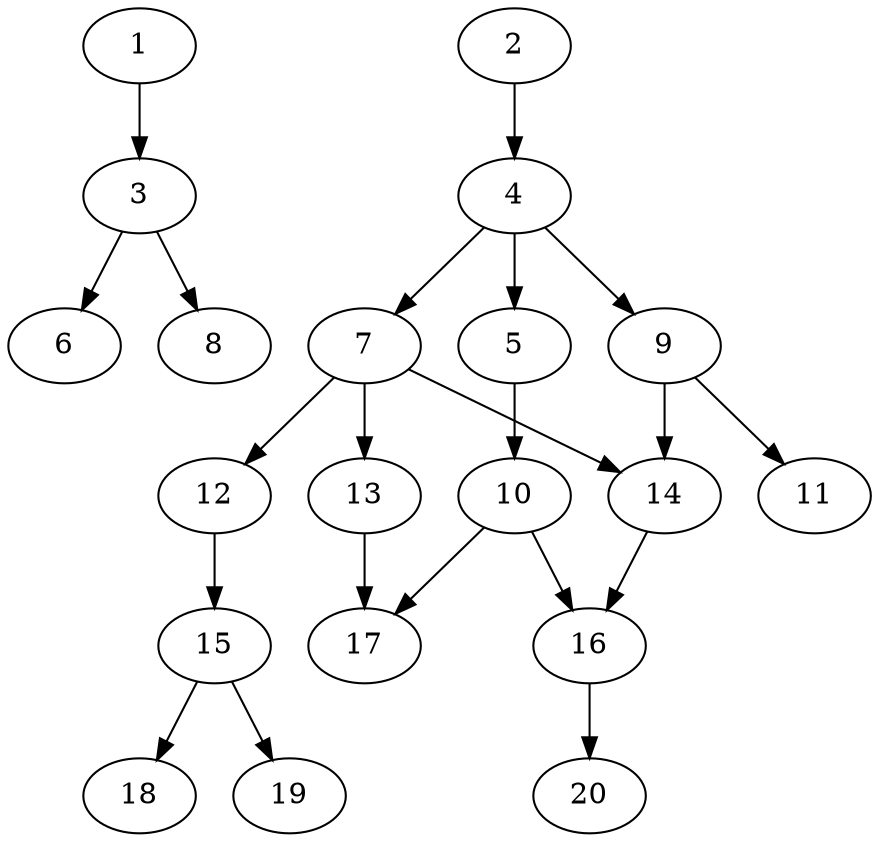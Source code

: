 // DAG automatically generated by daggen at Sat Jul 27 15:37:47 2019
// ./daggen --dot -n 20 --ccr 0.4 --fat 0.5 --regular 0.5 --density 0.4 --mindata 5242880 --maxdata 52428800 
digraph G {
  1 [size="75840000", alpha="0.12", expect_size="30336000"] 
  1 -> 3 [size ="30336000"]
  2 [size="105835520", alpha="0.05", expect_size="42334208"] 
  2 -> 4 [size ="42334208"]
  3 [size="41018880", alpha="0.03", expect_size="16407552"] 
  3 -> 6 [size ="16407552"]
  3 -> 8 [size ="16407552"]
  4 [size="19960320", alpha="0.10", expect_size="7984128"] 
  4 -> 5 [size ="7984128"]
  4 -> 7 [size ="7984128"]
  4 -> 9 [size ="7984128"]
  5 [size="37806080", alpha="0.18", expect_size="15122432"] 
  5 -> 10 [size ="15122432"]
  6 [size="83335680", alpha="0.05", expect_size="33334272"] 
  7 [size="122088960", alpha="0.19", expect_size="48835584"] 
  7 -> 12 [size ="48835584"]
  7 -> 13 [size ="48835584"]
  7 -> 14 [size ="48835584"]
  8 [size="99077120", alpha="0.07", expect_size="39630848"] 
  9 [size="125163520", alpha="0.07", expect_size="50065408"] 
  9 -> 11 [size ="50065408"]
  9 -> 14 [size ="50065408"]
  10 [size="96133120", alpha="0.16", expect_size="38453248"] 
  10 -> 16 [size ="38453248"]
  10 -> 17 [size ="38453248"]
  11 [size="29675520", alpha="0.00", expect_size="11870208"] 
  12 [size="101355520", alpha="0.20", expect_size="40542208"] 
  12 -> 15 [size ="40542208"]
  13 [size="128135680", alpha="0.08", expect_size="51254272"] 
  13 -> 17 [size ="51254272"]
  14 [size="27568640", alpha="0.18", expect_size="11027456"] 
  14 -> 16 [size ="11027456"]
  15 [size="84848640", alpha="0.00", expect_size="33939456"] 
  15 -> 18 [size ="33939456"]
  15 -> 19 [size ="33939456"]
  16 [size="72983040", alpha="0.09", expect_size="29193216"] 
  16 -> 20 [size ="29193216"]
  17 [size="105205760", alpha="0.06", expect_size="42082304"] 
  18 [size="98311680", alpha="0.05", expect_size="39324672"] 
  19 [size="18949120", alpha="0.07", expect_size="7579648"] 
  20 [size="60869120", alpha="0.08", expect_size="24347648"] 
}
